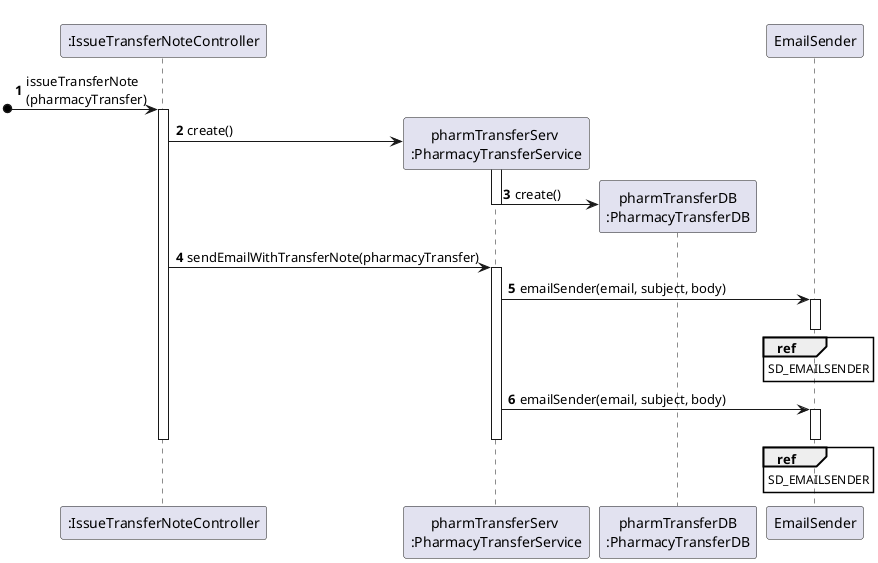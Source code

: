 @startuml
autonumber
participant ":IssueTransferNoteController" as CTRL
participant "pharmTransferServ \n:PharmacyTransferService" as PTS
participant "pharmTransferDB\n:PharmacyTransferDB" as PTDB
participant "EmailSender" as E

[o-> CTRL : issueTransferNote\n(pharmacyTransfer)
activate CTRL
CTRL -> PTS** : create()
activate PTS
PTS -> PTDB** : create()
deactivate PTS

CTRL -> PTS : sendEmailWithTransferNote(pharmacyTransfer)
activate PTS
PTS -> E : emailSender(email, subject, body)
activate E
ref over E
SD_EMAILSENDER
end ref
deactivate E
PTS -> E : emailSender(email, subject, body)
activate E
ref over E
SD_EMAILSENDER
end ref
deactivate E
deactivate PTS
deactivate CTRL

@enduml
